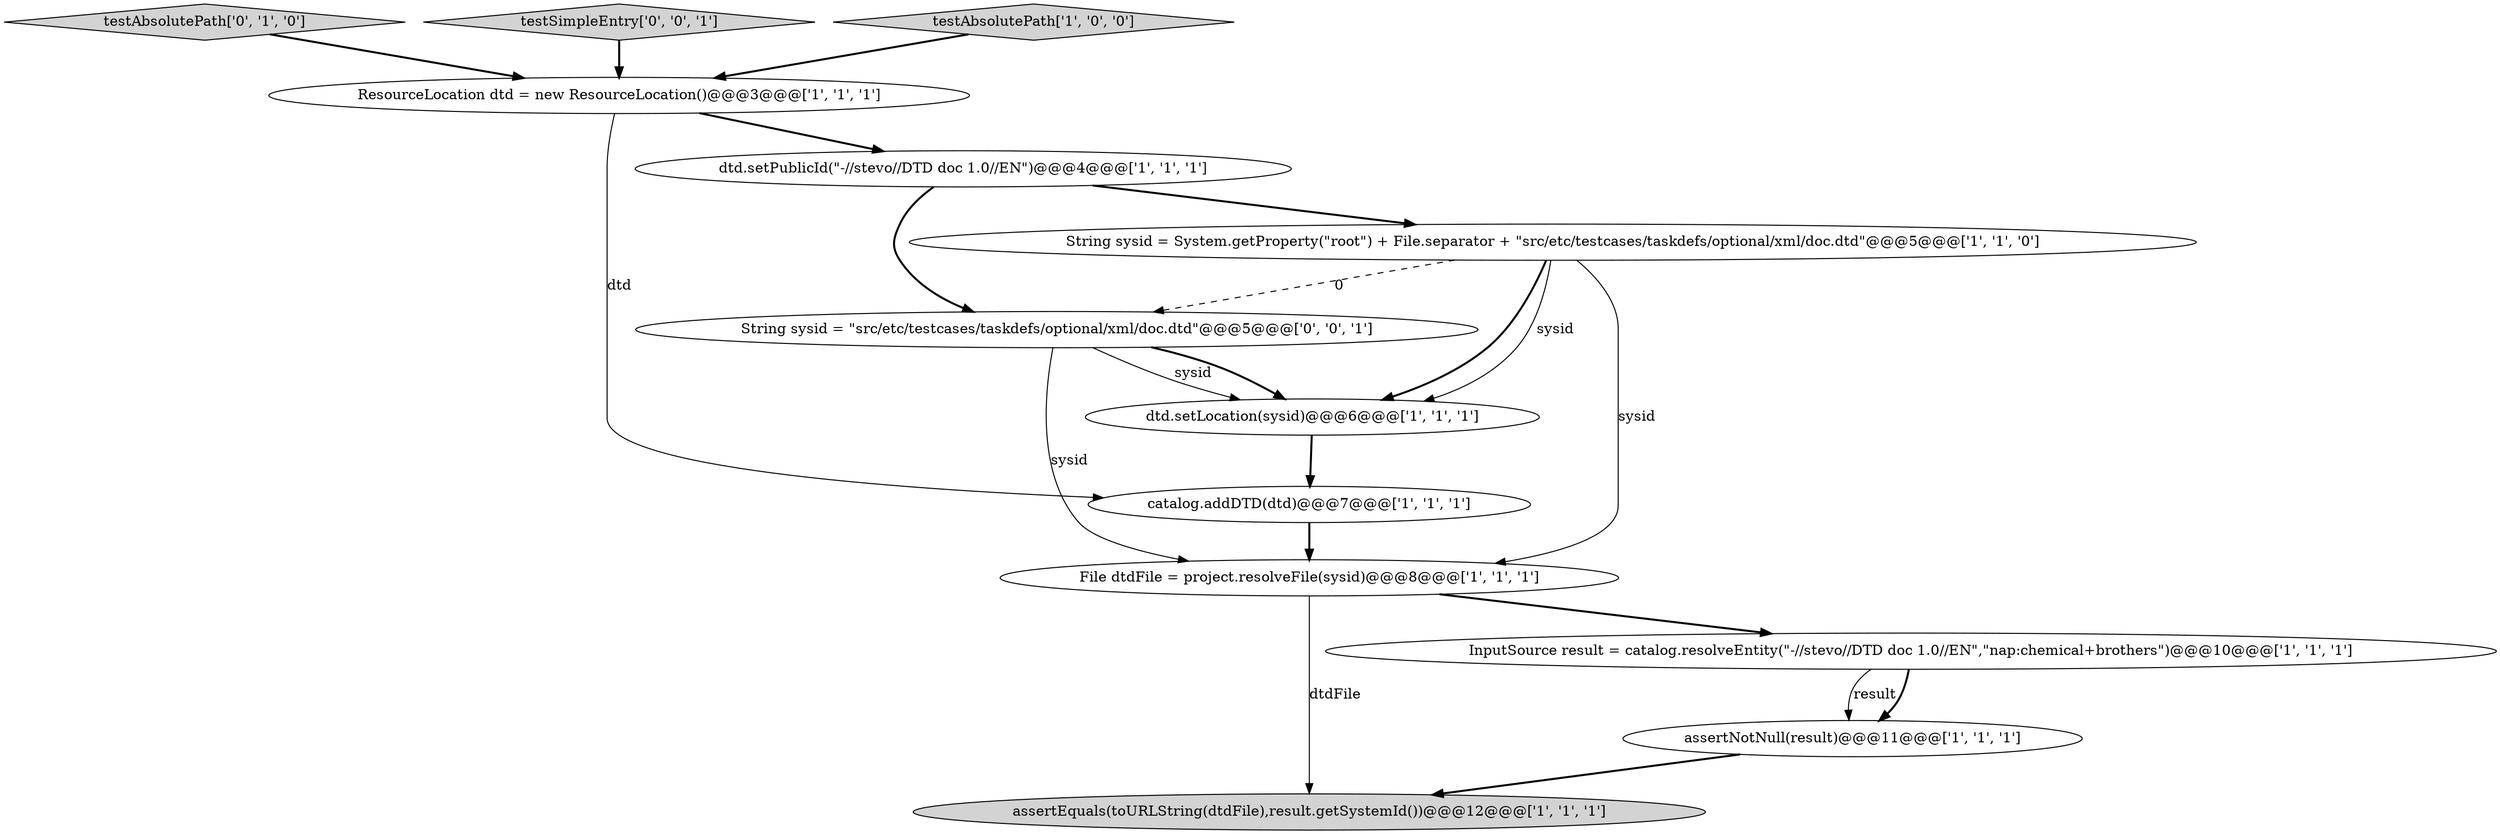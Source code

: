 digraph {
12 [style = filled, label = "String sysid = \"src/etc/testcases/taskdefs/optional/xml/doc.dtd\"@@@5@@@['0', '0', '1']", fillcolor = white, shape = ellipse image = "AAA0AAABBB3BBB"];
7 [style = filled, label = "File dtdFile = project.resolveFile(sysid)@@@8@@@['1', '1', '1']", fillcolor = white, shape = ellipse image = "AAA0AAABBB1BBB"];
9 [style = filled, label = "assertEquals(toURLString(dtdFile),result.getSystemId())@@@12@@@['1', '1', '1']", fillcolor = lightgray, shape = ellipse image = "AAA0AAABBB1BBB"];
10 [style = filled, label = "testAbsolutePath['0', '1', '0']", fillcolor = lightgray, shape = diamond image = "AAA0AAABBB2BBB"];
2 [style = filled, label = "catalog.addDTD(dtd)@@@7@@@['1', '1', '1']", fillcolor = white, shape = ellipse image = "AAA0AAABBB1BBB"];
5 [style = filled, label = "String sysid = System.getProperty(\"root\") + File.separator + \"src/etc/testcases/taskdefs/optional/xml/doc.dtd\"@@@5@@@['1', '1', '0']", fillcolor = white, shape = ellipse image = "AAA0AAABBB1BBB"];
1 [style = filled, label = "dtd.setLocation(sysid)@@@6@@@['1', '1', '1']", fillcolor = white, shape = ellipse image = "AAA0AAABBB1BBB"];
8 [style = filled, label = "ResourceLocation dtd = new ResourceLocation()@@@3@@@['1', '1', '1']", fillcolor = white, shape = ellipse image = "AAA0AAABBB1BBB"];
3 [style = filled, label = "dtd.setPublicId(\"-//stevo//DTD doc 1.0//EN\")@@@4@@@['1', '1', '1']", fillcolor = white, shape = ellipse image = "AAA0AAABBB1BBB"];
6 [style = filled, label = "InputSource result = catalog.resolveEntity(\"-//stevo//DTD doc 1.0//EN\",\"nap:chemical+brothers\")@@@10@@@['1', '1', '1']", fillcolor = white, shape = ellipse image = "AAA0AAABBB1BBB"];
11 [style = filled, label = "testSimpleEntry['0', '0', '1']", fillcolor = lightgray, shape = diamond image = "AAA0AAABBB3BBB"];
4 [style = filled, label = "testAbsolutePath['1', '0', '0']", fillcolor = lightgray, shape = diamond image = "AAA0AAABBB1BBB"];
0 [style = filled, label = "assertNotNull(result)@@@11@@@['1', '1', '1']", fillcolor = white, shape = ellipse image = "AAA0AAABBB1BBB"];
0->9 [style = bold, label=""];
5->12 [style = dashed, label="0"];
8->3 [style = bold, label=""];
6->0 [style = solid, label="result"];
6->0 [style = bold, label=""];
3->12 [style = bold, label=""];
12->1 [style = bold, label=""];
8->2 [style = solid, label="dtd"];
5->7 [style = solid, label="sysid"];
12->1 [style = solid, label="sysid"];
12->7 [style = solid, label="sysid"];
5->1 [style = bold, label=""];
3->5 [style = bold, label=""];
10->8 [style = bold, label=""];
7->6 [style = bold, label=""];
4->8 [style = bold, label=""];
11->8 [style = bold, label=""];
1->2 [style = bold, label=""];
2->7 [style = bold, label=""];
7->9 [style = solid, label="dtdFile"];
5->1 [style = solid, label="sysid"];
}
